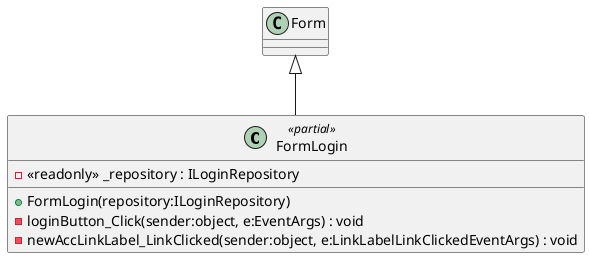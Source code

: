 @startuml
class FormLogin <<partial>> {
    - <<readonly>> _repository : ILoginRepository
    + FormLogin(repository:ILoginRepository)
    - loginButton_Click(sender:object, e:EventArgs) : void
    - newAccLinkLabel_LinkClicked(sender:object, e:LinkLabelLinkClickedEventArgs) : void
}
Form <|-- FormLogin
@enduml
